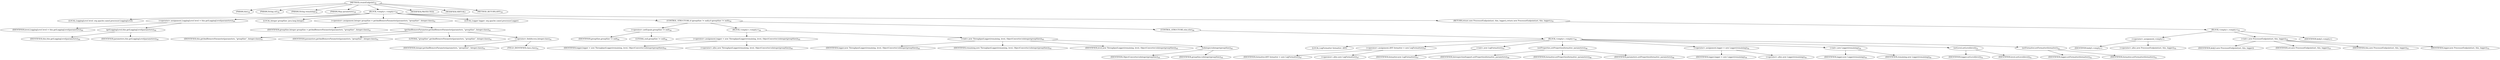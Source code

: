 digraph "createEndpoint" {  
"19" [label = <(METHOD,createEndpoint)<SUB>39</SUB>> ]
"4" [label = <(PARAM,this)<SUB>39</SUB>> ]
"20" [label = <(PARAM,String uri)<SUB>39</SUB>> ]
"21" [label = <(PARAM,String remaining)<SUB>39</SUB>> ]
"22" [label = <(PARAM,Map parameters)<SUB>39</SUB>> ]
"23" [label = <(BLOCK,&lt;empty&gt;,&lt;empty&gt;)<SUB>39</SUB>> ]
"24" [label = <(LOCAL,LoggingLevel level: org.apache.camel.processor.LoggingLevel)> ]
"25" [label = <(&lt;operator&gt;.assignment,LoggingLevel level = this.getLoggingLevel(parameters))<SUB>40</SUB>> ]
"26" [label = <(IDENTIFIER,level,LoggingLevel level = this.getLoggingLevel(parameters))<SUB>40</SUB>> ]
"27" [label = <(getLoggingLevel,this.getLoggingLevel(parameters))<SUB>40</SUB>> ]
"3" [label = <(IDENTIFIER,this,this.getLoggingLevel(parameters))<SUB>40</SUB>> ]
"28" [label = <(IDENTIFIER,parameters,this.getLoggingLevel(parameters))<SUB>40</SUB>> ]
"29" [label = <(LOCAL,Integer groupSize: java.lang.Integer)> ]
"30" [label = <(&lt;operator&gt;.assignment,Integer groupSize = getAndRemoveParameter(parameters, &quot;groupSize&quot;, Integer.class))<SUB>41</SUB>> ]
"31" [label = <(IDENTIFIER,groupSize,Integer groupSize = getAndRemoveParameter(parameters, &quot;groupSize&quot;, Integer.class))<SUB>41</SUB>> ]
"32" [label = <(getAndRemoveParameter,getAndRemoveParameter(parameters, &quot;groupSize&quot;, Integer.class))<SUB>41</SUB>> ]
"5" [label = <(IDENTIFIER,this,getAndRemoveParameter(parameters, &quot;groupSize&quot;, Integer.class))<SUB>41</SUB>> ]
"33" [label = <(IDENTIFIER,parameters,getAndRemoveParameter(parameters, &quot;groupSize&quot;, Integer.class))<SUB>41</SUB>> ]
"34" [label = <(LITERAL,&quot;groupSize&quot;,getAndRemoveParameter(parameters, &quot;groupSize&quot;, Integer.class))<SUB>41</SUB>> ]
"35" [label = <(&lt;operator&gt;.fieldAccess,Integer.class)<SUB>41</SUB>> ]
"36" [label = <(IDENTIFIER,Integer,getAndRemoveParameter(parameters, &quot;groupSize&quot;, Integer.class))<SUB>41</SUB>> ]
"37" [label = <(FIELD_IDENTIFIER,class,class)<SUB>41</SUB>> ]
"7" [label = <(LOCAL,Logger logger: org.apache.camel.processor.Logger)> ]
"38" [label = <(CONTROL_STRUCTURE,if (groupSize != null),if (groupSize != null))<SUB>44</SUB>> ]
"39" [label = <(&lt;operator&gt;.notEquals,groupSize != null)<SUB>44</SUB>> ]
"40" [label = <(IDENTIFIER,groupSize,groupSize != null)<SUB>44</SUB>> ]
"41" [label = <(LITERAL,null,groupSize != null)<SUB>44</SUB>> ]
"42" [label = <(BLOCK,&lt;empty&gt;,&lt;empty&gt;)<SUB>44</SUB>> ]
"43" [label = <(&lt;operator&gt;.assignment,logger = new ThroughputLogger(remaining, level, ObjectConverter.toInteger(groupSize)))<SUB>45</SUB>> ]
"44" [label = <(IDENTIFIER,logger,logger = new ThroughputLogger(remaining, level, ObjectConverter.toInteger(groupSize)))<SUB>45</SUB>> ]
"45" [label = <(&lt;operator&gt;.alloc,new ThroughputLogger(remaining, level, ObjectConverter.toInteger(groupSize)))<SUB>45</SUB>> ]
"46" [label = <(&lt;init&gt;,new ThroughputLogger(remaining, level, ObjectConverter.toInteger(groupSize)))<SUB>45</SUB>> ]
"6" [label = <(IDENTIFIER,logger,new ThroughputLogger(remaining, level, ObjectConverter.toInteger(groupSize)))<SUB>45</SUB>> ]
"47" [label = <(IDENTIFIER,remaining,new ThroughputLogger(remaining, level, ObjectConverter.toInteger(groupSize)))<SUB>45</SUB>> ]
"48" [label = <(IDENTIFIER,level,new ThroughputLogger(remaining, level, ObjectConverter.toInteger(groupSize)))<SUB>45</SUB>> ]
"49" [label = <(toInteger,toInteger(groupSize))<SUB>45</SUB>> ]
"50" [label = <(IDENTIFIER,ObjectConverter,toInteger(groupSize))<SUB>45</SUB>> ]
"51" [label = <(IDENTIFIER,groupSize,toInteger(groupSize))<SUB>45</SUB>> ]
"52" [label = <(CONTROL_STRUCTURE,else,else)<SUB>46</SUB>> ]
"53" [label = <(BLOCK,&lt;empty&gt;,&lt;empty&gt;)<SUB>46</SUB>> ]
"9" [label = <(LOCAL,LogFormatter formatter: ANY)> ]
"54" [label = <(&lt;operator&gt;.assignment,ANY formatter = new LogFormatter())<SUB>47</SUB>> ]
"55" [label = <(IDENTIFIER,formatter,ANY formatter = new LogFormatter())<SUB>47</SUB>> ]
"56" [label = <(&lt;operator&gt;.alloc,new LogFormatter())<SUB>47</SUB>> ]
"57" [label = <(&lt;init&gt;,new LogFormatter())<SUB>47</SUB>> ]
"8" [label = <(IDENTIFIER,formatter,new LogFormatter())<SUB>47</SUB>> ]
"58" [label = <(setProperties,setProperties(formatter, parameters))<SUB>48</SUB>> ]
"59" [label = <(IDENTIFIER,IntrospectionSupport,setProperties(formatter, parameters))<SUB>48</SUB>> ]
"60" [label = <(IDENTIFIER,formatter,setProperties(formatter, parameters))<SUB>48</SUB>> ]
"61" [label = <(IDENTIFIER,parameters,setProperties(formatter, parameters))<SUB>48</SUB>> ]
"62" [label = <(&lt;operator&gt;.assignment,logger = new Logger(remaining))<SUB>50</SUB>> ]
"63" [label = <(IDENTIFIER,logger,logger = new Logger(remaining))<SUB>50</SUB>> ]
"64" [label = <(&lt;operator&gt;.alloc,new Logger(remaining))<SUB>50</SUB>> ]
"65" [label = <(&lt;init&gt;,new Logger(remaining))<SUB>50</SUB>> ]
"10" [label = <(IDENTIFIER,logger,new Logger(remaining))<SUB>50</SUB>> ]
"66" [label = <(IDENTIFIER,remaining,new Logger(remaining))<SUB>50</SUB>> ]
"67" [label = <(setLevel,setLevel(level))<SUB>51</SUB>> ]
"68" [label = <(IDENTIFIER,logger,setLevel(level))<SUB>51</SUB>> ]
"69" [label = <(IDENTIFIER,level,setLevel(level))<SUB>51</SUB>> ]
"70" [label = <(setFormatter,setFormatter(formatter))<SUB>52</SUB>> ]
"71" [label = <(IDENTIFIER,logger,setFormatter(formatter))<SUB>52</SUB>> ]
"72" [label = <(IDENTIFIER,formatter,setFormatter(formatter))<SUB>52</SUB>> ]
"73" [label = <(RETURN,return new ProcessorEndpoint(uri, this, logger);,return new ProcessorEndpoint(uri, this, logger);)<SUB>55</SUB>> ]
"74" [label = <(BLOCK,&lt;empty&gt;,&lt;empty&gt;)<SUB>55</SUB>> ]
"75" [label = <(&lt;operator&gt;.assignment,&lt;empty&gt;)> ]
"76" [label = <(IDENTIFIER,$obj3,&lt;empty&gt;)> ]
"77" [label = <(&lt;operator&gt;.alloc,new ProcessorEndpoint(uri, this, logger))<SUB>55</SUB>> ]
"78" [label = <(&lt;init&gt;,new ProcessorEndpoint(uri, this, logger))<SUB>55</SUB>> ]
"79" [label = <(IDENTIFIER,$obj3,new ProcessorEndpoint(uri, this, logger))> ]
"80" [label = <(IDENTIFIER,uri,new ProcessorEndpoint(uri, this, logger))<SUB>55</SUB>> ]
"11" [label = <(IDENTIFIER,this,new ProcessorEndpoint(uri, this, logger))<SUB>55</SUB>> ]
"81" [label = <(IDENTIFIER,logger,new ProcessorEndpoint(uri, this, logger))<SUB>55</SUB>> ]
"82" [label = <(IDENTIFIER,$obj3,&lt;empty&gt;)> ]
"83" [label = <(MODIFIER,PROTECTED)> ]
"84" [label = <(MODIFIER,VIRTUAL)> ]
"85" [label = <(METHOD_RETURN,ANY)<SUB>39</SUB>> ]
  "19" -> "4" 
  "19" -> "20" 
  "19" -> "21" 
  "19" -> "22" 
  "19" -> "23" 
  "19" -> "83" 
  "19" -> "84" 
  "19" -> "85" 
  "23" -> "24" 
  "23" -> "25" 
  "23" -> "29" 
  "23" -> "30" 
  "23" -> "7" 
  "23" -> "38" 
  "23" -> "73" 
  "25" -> "26" 
  "25" -> "27" 
  "27" -> "3" 
  "27" -> "28" 
  "30" -> "31" 
  "30" -> "32" 
  "32" -> "5" 
  "32" -> "33" 
  "32" -> "34" 
  "32" -> "35" 
  "35" -> "36" 
  "35" -> "37" 
  "38" -> "39" 
  "38" -> "42" 
  "38" -> "52" 
  "39" -> "40" 
  "39" -> "41" 
  "42" -> "43" 
  "42" -> "46" 
  "43" -> "44" 
  "43" -> "45" 
  "46" -> "6" 
  "46" -> "47" 
  "46" -> "48" 
  "46" -> "49" 
  "49" -> "50" 
  "49" -> "51" 
  "52" -> "53" 
  "53" -> "9" 
  "53" -> "54" 
  "53" -> "57" 
  "53" -> "58" 
  "53" -> "62" 
  "53" -> "65" 
  "53" -> "67" 
  "53" -> "70" 
  "54" -> "55" 
  "54" -> "56" 
  "57" -> "8" 
  "58" -> "59" 
  "58" -> "60" 
  "58" -> "61" 
  "62" -> "63" 
  "62" -> "64" 
  "65" -> "10" 
  "65" -> "66" 
  "67" -> "68" 
  "67" -> "69" 
  "70" -> "71" 
  "70" -> "72" 
  "73" -> "74" 
  "74" -> "75" 
  "74" -> "78" 
  "74" -> "82" 
  "75" -> "76" 
  "75" -> "77" 
  "78" -> "79" 
  "78" -> "80" 
  "78" -> "11" 
  "78" -> "81" 
}
